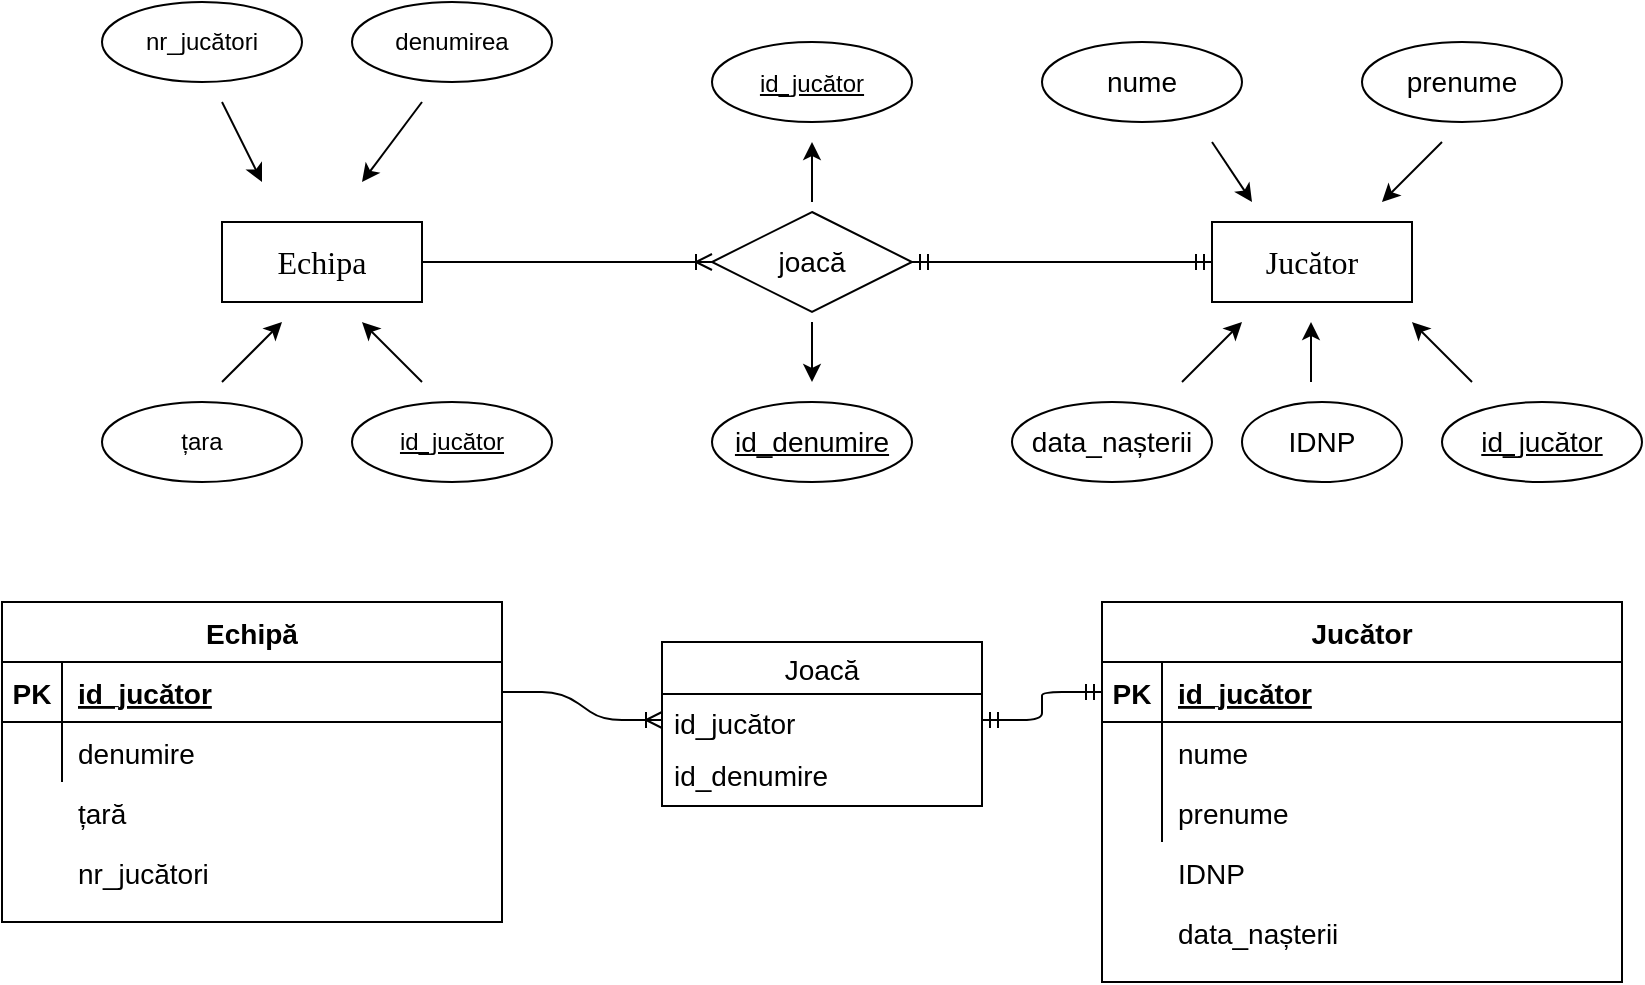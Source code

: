 <mxfile version="13.9.9" type="device"><diagram id="R2lEEEUBdFMjLlhIrx00" name="Page-1"><mxGraphModel dx="1024" dy="592" grid="1" gridSize="10" guides="1" tooltips="1" connect="1" arrows="1" fold="1" page="1" pageScale="1" pageWidth="850" pageHeight="1100" math="0" shadow="0" extFonts="Permanent Marker^https://fonts.googleapis.com/css?family=Permanent+Marker"><root><mxCell id="0"/><mxCell id="1" parent="0"/><mxCell id="C-vyLk0tnHw3VtMMgP7b-13" value="Jucător" style="shape=table;startSize=30;container=1;collapsible=1;childLayout=tableLayout;fixedRows=1;rowLines=0;fontStyle=1;align=center;resizeLast=1;fontSize=14;" parent="1" vertex="1"><mxGeometry x="570" y="350" width="260" height="190" as="geometry"/></mxCell><mxCell id="C-vyLk0tnHw3VtMMgP7b-14" value="" style="shape=partialRectangle;collapsible=0;dropTarget=0;pointerEvents=0;fillColor=none;points=[[0,0.5],[1,0.5]];portConstraint=eastwest;top=0;left=0;right=0;bottom=1;" parent="C-vyLk0tnHw3VtMMgP7b-13" vertex="1"><mxGeometry y="30" width="260" height="30" as="geometry"/></mxCell><mxCell id="C-vyLk0tnHw3VtMMgP7b-15" value="PK" style="shape=partialRectangle;overflow=hidden;connectable=0;fillColor=none;top=0;left=0;bottom=0;right=0;fontStyle=1;fontSize=14;" parent="C-vyLk0tnHw3VtMMgP7b-14" vertex="1"><mxGeometry width="30" height="30" as="geometry"/></mxCell><mxCell id="C-vyLk0tnHw3VtMMgP7b-16" value="id_jucător" style="shape=partialRectangle;overflow=hidden;connectable=0;fillColor=none;top=0;left=0;bottom=0;right=0;align=left;spacingLeft=6;fontStyle=5;fontSize=14;" parent="C-vyLk0tnHw3VtMMgP7b-14" vertex="1"><mxGeometry x="30" width="230" height="30" as="geometry"/></mxCell><mxCell id="C-vyLk0tnHw3VtMMgP7b-17" value="" style="shape=partialRectangle;collapsible=0;dropTarget=0;pointerEvents=0;fillColor=none;points=[[0,0.5],[1,0.5]];portConstraint=eastwest;top=0;left=0;right=0;bottom=0;" parent="C-vyLk0tnHw3VtMMgP7b-13" vertex="1"><mxGeometry y="60" width="260" height="30" as="geometry"/></mxCell><mxCell id="C-vyLk0tnHw3VtMMgP7b-18" value="" style="shape=partialRectangle;overflow=hidden;connectable=0;fillColor=none;top=0;left=0;bottom=0;right=0;" parent="C-vyLk0tnHw3VtMMgP7b-17" vertex="1"><mxGeometry width="30" height="30" as="geometry"/></mxCell><mxCell id="C-vyLk0tnHw3VtMMgP7b-19" value="nume" style="shape=partialRectangle;overflow=hidden;connectable=0;fillColor=none;top=0;left=0;bottom=0;right=0;align=left;spacingLeft=6;fontSize=14;" parent="C-vyLk0tnHw3VtMMgP7b-17" vertex="1"><mxGeometry x="30" width="230" height="30" as="geometry"/></mxCell><mxCell id="C-vyLk0tnHw3VtMMgP7b-20" value="" style="shape=partialRectangle;collapsible=0;dropTarget=0;pointerEvents=0;fillColor=none;points=[[0,0.5],[1,0.5]];portConstraint=eastwest;top=0;left=0;right=0;bottom=0;" parent="C-vyLk0tnHw3VtMMgP7b-13" vertex="1"><mxGeometry y="90" width="260" height="30" as="geometry"/></mxCell><mxCell id="C-vyLk0tnHw3VtMMgP7b-21" value="" style="shape=partialRectangle;overflow=hidden;connectable=0;fillColor=none;top=0;left=0;bottom=0;right=0;" parent="C-vyLk0tnHw3VtMMgP7b-20" vertex="1"><mxGeometry width="30" height="30" as="geometry"/></mxCell><mxCell id="C-vyLk0tnHw3VtMMgP7b-22" value="" style="shape=partialRectangle;overflow=hidden;connectable=0;fillColor=none;top=0;left=0;bottom=0;right=0;align=left;spacingLeft=6;" parent="C-vyLk0tnHw3VtMMgP7b-20" vertex="1"><mxGeometry x="30" width="230" height="30" as="geometry"/></mxCell><mxCell id="C-vyLk0tnHw3VtMMgP7b-23" value="Echipă" style="shape=table;startSize=30;container=1;collapsible=1;childLayout=tableLayout;fixedRows=1;rowLines=0;fontStyle=1;align=center;resizeLast=1;fontSize=14;" parent="1" vertex="1"><mxGeometry x="20" y="350" width="250" height="160" as="geometry"/></mxCell><mxCell id="C-vyLk0tnHw3VtMMgP7b-24" value="" style="shape=partialRectangle;collapsible=0;dropTarget=0;pointerEvents=0;fillColor=none;points=[[0,0.5],[1,0.5]];portConstraint=eastwest;top=0;left=0;right=0;bottom=1;" parent="C-vyLk0tnHw3VtMMgP7b-23" vertex="1"><mxGeometry y="30" width="250" height="30" as="geometry"/></mxCell><mxCell id="C-vyLk0tnHw3VtMMgP7b-25" value="PK" style="shape=partialRectangle;overflow=hidden;connectable=0;fillColor=none;top=0;left=0;bottom=0;right=0;fontStyle=1;fontSize=14;" parent="C-vyLk0tnHw3VtMMgP7b-24" vertex="1"><mxGeometry width="30" height="30" as="geometry"/></mxCell><mxCell id="C-vyLk0tnHw3VtMMgP7b-26" value="id_jucător" style="shape=partialRectangle;overflow=hidden;connectable=0;fillColor=none;top=0;left=0;bottom=0;right=0;align=left;spacingLeft=6;fontStyle=5;fontSize=14;" parent="C-vyLk0tnHw3VtMMgP7b-24" vertex="1"><mxGeometry x="30" width="220" height="30" as="geometry"/></mxCell><mxCell id="C-vyLk0tnHw3VtMMgP7b-27" value="" style="shape=partialRectangle;collapsible=0;dropTarget=0;pointerEvents=0;fillColor=none;points=[[0,0.5],[1,0.5]];portConstraint=eastwest;top=0;left=0;right=0;bottom=0;" parent="C-vyLk0tnHw3VtMMgP7b-23" vertex="1"><mxGeometry y="60" width="250" height="30" as="geometry"/></mxCell><mxCell id="C-vyLk0tnHw3VtMMgP7b-28" value="" style="shape=partialRectangle;overflow=hidden;connectable=0;fillColor=none;top=0;left=0;bottom=0;right=0;" parent="C-vyLk0tnHw3VtMMgP7b-27" vertex="1"><mxGeometry width="30" height="30" as="geometry"/></mxCell><mxCell id="C-vyLk0tnHw3VtMMgP7b-29" value="denumire" style="shape=partialRectangle;overflow=hidden;connectable=0;fillColor=none;top=0;left=0;bottom=0;right=0;align=left;spacingLeft=6;fontSize=14;spacing=2;" parent="C-vyLk0tnHw3VtMMgP7b-27" vertex="1"><mxGeometry x="30" width="220" height="30" as="geometry"/></mxCell><mxCell id="9TtYHMcn_ydw6XIAWD6x-1" value="&lt;font face=&quot;Times New Roman&quot; size=&quot;1&quot;&gt;&lt;span style=&quot;line-height: 160% ; font-size: 16px&quot;&gt;Echipa&lt;/span&gt;&lt;/font&gt;" style="rounded=0;whiteSpace=wrap;html=1;" parent="1" vertex="1"><mxGeometry x="130" y="160" width="100" height="40" as="geometry"/></mxCell><mxCell id="9TtYHMcn_ydw6XIAWD6x-2" value="" style="endArrow=classic;html=1;" parent="1" edge="1"><mxGeometry width="50" height="50" relative="1" as="geometry"><mxPoint x="130" y="240" as="sourcePoint"/><mxPoint x="160" y="210" as="targetPoint"/></mxGeometry></mxCell><mxCell id="9TtYHMcn_ydw6XIAWD6x-3" value="" style="endArrow=classic;html=1;" parent="1" edge="1"><mxGeometry width="50" height="50" relative="1" as="geometry"><mxPoint x="230" y="240" as="sourcePoint"/><mxPoint x="200" y="210" as="targetPoint"/></mxGeometry></mxCell><mxCell id="9TtYHMcn_ydw6XIAWD6x-5" value="" style="endArrow=classic;html=1;" parent="1" edge="1"><mxGeometry width="50" height="50" relative="1" as="geometry"><mxPoint x="130" y="100" as="sourcePoint"/><mxPoint x="150" y="140" as="targetPoint"/></mxGeometry></mxCell><mxCell id="9TtYHMcn_ydw6XIAWD6x-6" value="" style="endArrow=classic;html=1;" parent="1" edge="1"><mxGeometry width="50" height="50" relative="1" as="geometry"><mxPoint x="230" y="100" as="sourcePoint"/><mxPoint x="200" y="140" as="targetPoint"/></mxGeometry></mxCell><mxCell id="9TtYHMcn_ydw6XIAWD6x-10" value="nr_jucători" style="ellipse;whiteSpace=wrap;html=1;align=center;" parent="1" vertex="1"><mxGeometry x="70" y="50" width="100" height="40" as="geometry"/></mxCell><mxCell id="9TtYHMcn_ydw6XIAWD6x-11" value="denumirea" style="ellipse;whiteSpace=wrap;html=1;align=center;" parent="1" vertex="1"><mxGeometry x="195" y="50" width="100" height="40" as="geometry"/></mxCell><mxCell id="9TtYHMcn_ydw6XIAWD6x-13" value="&lt;u&gt;id_jucător&lt;/u&gt;" style="ellipse;whiteSpace=wrap;html=1;align=center;" parent="1" vertex="1"><mxGeometry x="195" y="250" width="100" height="40" as="geometry"/></mxCell><mxCell id="9TtYHMcn_ydw6XIAWD6x-16" value="țara" style="ellipse;whiteSpace=wrap;html=1;align=center;" parent="1" vertex="1"><mxGeometry x="70" y="250" width="100" height="40" as="geometry"/></mxCell><mxCell id="9TtYHMcn_ydw6XIAWD6x-19" value="joacă" style="shape=rhombus;perimeter=rhombusPerimeter;whiteSpace=wrap;html=1;align=center;fontSize=14;" parent="1" vertex="1"><mxGeometry x="375" y="155" width="100" height="50" as="geometry"/></mxCell><mxCell id="9TtYHMcn_ydw6XIAWD6x-24" value="țară" style="shape=partialRectangle;overflow=hidden;connectable=0;fillColor=none;top=0;left=0;bottom=0;right=0;align=left;spacingLeft=6;fontSize=14;spacing=2;" parent="1" vertex="1"><mxGeometry x="50" y="440" width="220" height="30" as="geometry"/></mxCell><mxCell id="9TtYHMcn_ydw6XIAWD6x-25" value="nr_jucători" style="shape=partialRectangle;overflow=hidden;connectable=0;fillColor=none;top=0;left=0;bottom=0;right=0;align=left;spacingLeft=6;fontSize=14;spacing=2;" parent="1" vertex="1"><mxGeometry x="50" y="470" width="220" height="30" as="geometry"/></mxCell><mxCell id="9TtYHMcn_ydw6XIAWD6x-29" value="prenume" style="shape=partialRectangle;overflow=hidden;connectable=0;fillColor=none;top=0;left=0;bottom=0;right=0;align=left;spacingLeft=6;fontSize=14;" parent="1" vertex="1"><mxGeometry x="600" y="440" width="230" height="30" as="geometry"/></mxCell><mxCell id="9TtYHMcn_ydw6XIAWD6x-30" value="IDNP" style="shape=partialRectangle;overflow=hidden;connectable=0;fillColor=none;top=0;left=0;bottom=0;right=0;align=left;spacingLeft=6;fontSize=14;" parent="1" vertex="1"><mxGeometry x="600" y="470" width="230" height="30" as="geometry"/></mxCell><mxCell id="9TtYHMcn_ydw6XIAWD6x-31" value="data_nașterii" style="shape=partialRectangle;overflow=hidden;connectable=0;fillColor=none;top=0;left=0;bottom=0;right=0;align=left;spacingLeft=6;fontSize=14;" parent="1" vertex="1"><mxGeometry x="600" y="500" width="230" height="30" as="geometry"/></mxCell><mxCell id="9TtYHMcn_ydw6XIAWD6x-32" value="" style="endArrow=classic;html=1;fontSize=14;fontColor=#000000;" parent="1" edge="1"><mxGeometry width="50" height="50" relative="1" as="geometry"><mxPoint x="425" y="150" as="sourcePoint"/><mxPoint x="425" y="120" as="targetPoint"/></mxGeometry></mxCell><mxCell id="9TtYHMcn_ydw6XIAWD6x-33" value="" style="endArrow=classic;html=1;fontSize=14;fontColor=#000000;" parent="1" edge="1"><mxGeometry width="50" height="50" relative="1" as="geometry"><mxPoint x="425" y="210" as="sourcePoint"/><mxPoint x="425" y="240" as="targetPoint"/></mxGeometry></mxCell><mxCell id="9TtYHMcn_ydw6XIAWD6x-34" value="&lt;u style=&quot;font-size: 12px&quot;&gt;id_jucător&lt;/u&gt;" style="ellipse;whiteSpace=wrap;html=1;align=center;fontStyle=4;fontSize=14;fontColor=#000000;" parent="1" vertex="1"><mxGeometry x="375" y="70" width="100" height="40" as="geometry"/></mxCell><mxCell id="9TtYHMcn_ydw6XIAWD6x-36" value="id_denumire" style="ellipse;whiteSpace=wrap;html=1;align=center;fontStyle=4;fontSize=14;fontColor=#000000;" parent="1" vertex="1"><mxGeometry x="375" y="250" width="100" height="40" as="geometry"/></mxCell><mxCell id="9TtYHMcn_ydw6XIAWD6x-40" value="&lt;font face=&quot;Times New Roman&quot;&gt;&lt;span style=&quot;font-size: 16px&quot;&gt;Jucător&lt;/span&gt;&lt;/font&gt;" style="rounded=0;whiteSpace=wrap;html=1;" parent="1" vertex="1"><mxGeometry x="625" y="160" width="100" height="40" as="geometry"/></mxCell><mxCell id="9TtYHMcn_ydw6XIAWD6x-42" value="" style="edgeStyle=entityRelationEdgeStyle;fontSize=12;html=1;endArrow=ERoneToMany;exitX=1;exitY=0.5;exitDx=0;exitDy=0;entryX=0;entryY=0.5;entryDx=0;entryDy=0;" parent="1" source="9TtYHMcn_ydw6XIAWD6x-1" target="9TtYHMcn_ydw6XIAWD6x-19" edge="1"><mxGeometry width="100" height="100" relative="1" as="geometry"><mxPoint x="280" y="210" as="sourcePoint"/><mxPoint x="330" y="240" as="targetPoint"/></mxGeometry></mxCell><mxCell id="9TtYHMcn_ydw6XIAWD6x-51" value="nume" style="ellipse;whiteSpace=wrap;html=1;align=center;fontSize=14;fontColor=#000000;" parent="1" vertex="1"><mxGeometry x="540" y="70" width="100" height="40" as="geometry"/></mxCell><mxCell id="9TtYHMcn_ydw6XIAWD6x-52" value="" style="endArrow=classic;html=1;" parent="1" edge="1"><mxGeometry width="50" height="50" relative="1" as="geometry"><mxPoint x="740" y="120" as="sourcePoint"/><mxPoint x="710" y="150" as="targetPoint"/></mxGeometry></mxCell><mxCell id="9TtYHMcn_ydw6XIAWD6x-53" value="prenume" style="ellipse;whiteSpace=wrap;html=1;align=center;fontSize=14;fontColor=#000000;" parent="1" vertex="1"><mxGeometry x="700" y="70" width="100" height="40" as="geometry"/></mxCell><mxCell id="9TtYHMcn_ydw6XIAWD6x-55" value="" style="endArrow=classic;html=1;" parent="1" edge="1"><mxGeometry width="50" height="50" relative="1" as="geometry"><mxPoint x="610" y="240" as="sourcePoint"/><mxPoint x="640" y="210" as="targetPoint"/></mxGeometry></mxCell><mxCell id="9TtYHMcn_ydw6XIAWD6x-56" value="data_nașterii" style="ellipse;whiteSpace=wrap;html=1;align=center;fontSize=14;fontColor=#000000;" parent="1" vertex="1"><mxGeometry x="525" y="250" width="100" height="40" as="geometry"/></mxCell><mxCell id="9TtYHMcn_ydw6XIAWD6x-57" value="" style="endArrow=classic;html=1;" parent="1" edge="1"><mxGeometry width="50" height="50" relative="1" as="geometry"><mxPoint x="674.5" y="240" as="sourcePoint"/><mxPoint x="674.5" y="210" as="targetPoint"/></mxGeometry></mxCell><mxCell id="9TtYHMcn_ydw6XIAWD6x-58" value="IDNP" style="ellipse;whiteSpace=wrap;html=1;align=center;fontSize=14;fontColor=#000000;" parent="1" vertex="1"><mxGeometry x="640" y="250" width="80" height="40" as="geometry"/></mxCell><mxCell id="9TtYHMcn_ydw6XIAWD6x-59" value="" style="endArrow=classic;html=1;" parent="1" edge="1"><mxGeometry width="50" height="50" relative="1" as="geometry"><mxPoint x="755" y="240" as="sourcePoint"/><mxPoint x="725" y="210" as="targetPoint"/></mxGeometry></mxCell><mxCell id="9TtYHMcn_ydw6XIAWD6x-60" value="&lt;u&gt;id_jucător&lt;/u&gt;" style="ellipse;whiteSpace=wrap;html=1;align=center;fontSize=14;fontColor=#000000;" parent="1" vertex="1"><mxGeometry x="740" y="250" width="100" height="40" as="geometry"/></mxCell><mxCell id="9TtYHMcn_ydw6XIAWD6x-61" value="" style="edgeStyle=entityRelationEdgeStyle;fontSize=12;html=1;endArrow=ERoneToMany;exitX=1;exitY=0.5;exitDx=0;exitDy=0;entryX=0;entryY=0.5;entryDx=0;entryDy=0;" parent="1" source="C-vyLk0tnHw3VtMMgP7b-24" target="9-hI6rel3cCHMti8DAjD-2" edge="1"><mxGeometry width="100" height="100" relative="1" as="geometry"><mxPoint x="310" y="570" as="sourcePoint"/><mxPoint x="350" y="430" as="targetPoint"/></mxGeometry></mxCell><mxCell id="9TtYHMcn_ydw6XIAWD6x-63" value="" style="endArrow=classic;html=1;" parent="1" edge="1"><mxGeometry width="50" height="50" relative="1" as="geometry"><mxPoint x="625" y="120" as="sourcePoint"/><mxPoint x="645" y="150" as="targetPoint"/></mxGeometry></mxCell><mxCell id="9-hI6rel3cCHMti8DAjD-1" value="Joacă" style="swimlane;fontStyle=0;childLayout=stackLayout;horizontal=1;startSize=26;horizontalStack=0;resizeParent=1;resizeParentMax=0;resizeLast=0;collapsible=1;marginBottom=0;align=center;fontSize=14;" parent="1" vertex="1"><mxGeometry x="350" y="370" width="160" height="82" as="geometry"/></mxCell><mxCell id="9-hI6rel3cCHMti8DAjD-2" value="id_jucător" style="text;strokeColor=none;fillColor=none;spacingLeft=4;spacingRight=4;overflow=hidden;rotatable=0;points=[[0,0.5],[1,0.5]];portConstraint=eastwest;fontSize=14;" parent="9-hI6rel3cCHMti8DAjD-1" vertex="1"><mxGeometry y="26" width="160" height="26" as="geometry"/></mxCell><mxCell id="9-hI6rel3cCHMti8DAjD-3" value="id_denumire" style="text;strokeColor=none;fillColor=none;spacingLeft=4;spacingRight=4;overflow=hidden;rotatable=0;points=[[0,0.5],[1,0.5]];portConstraint=eastwest;fontSize=14;" parent="9-hI6rel3cCHMti8DAjD-1" vertex="1"><mxGeometry y="52" width="160" height="30" as="geometry"/></mxCell><mxCell id="9-hI6rel3cCHMti8DAjD-6" value="" style="edgeStyle=entityRelationEdgeStyle;fontSize=12;html=1;endArrow=ERmandOne;startArrow=ERmandOne;exitX=1;exitY=0.5;exitDx=0;exitDy=0;entryX=0;entryY=0.5;entryDx=0;entryDy=0;" parent="1" source="9TtYHMcn_ydw6XIAWD6x-19" target="9TtYHMcn_ydw6XIAWD6x-40" edge="1"><mxGeometry width="100" height="100" relative="1" as="geometry"><mxPoint x="480" y="250" as="sourcePoint"/><mxPoint x="580" y="150" as="targetPoint"/></mxGeometry></mxCell><mxCell id="9-hI6rel3cCHMti8DAjD-7" value="" style="edgeStyle=entityRelationEdgeStyle;fontSize=12;html=1;endArrow=ERmandOne;startArrow=ERmandOne;exitX=1;exitY=0.5;exitDx=0;exitDy=0;entryX=0;entryY=0.5;entryDx=0;entryDy=0;" parent="1" source="9-hI6rel3cCHMti8DAjD-2" target="C-vyLk0tnHw3VtMMgP7b-14" edge="1"><mxGeometry width="100" height="100" relative="1" as="geometry"><mxPoint x="490" y="480" as="sourcePoint"/><mxPoint x="590" y="380" as="targetPoint"/></mxGeometry></mxCell></root></mxGraphModel></diagram></mxfile>